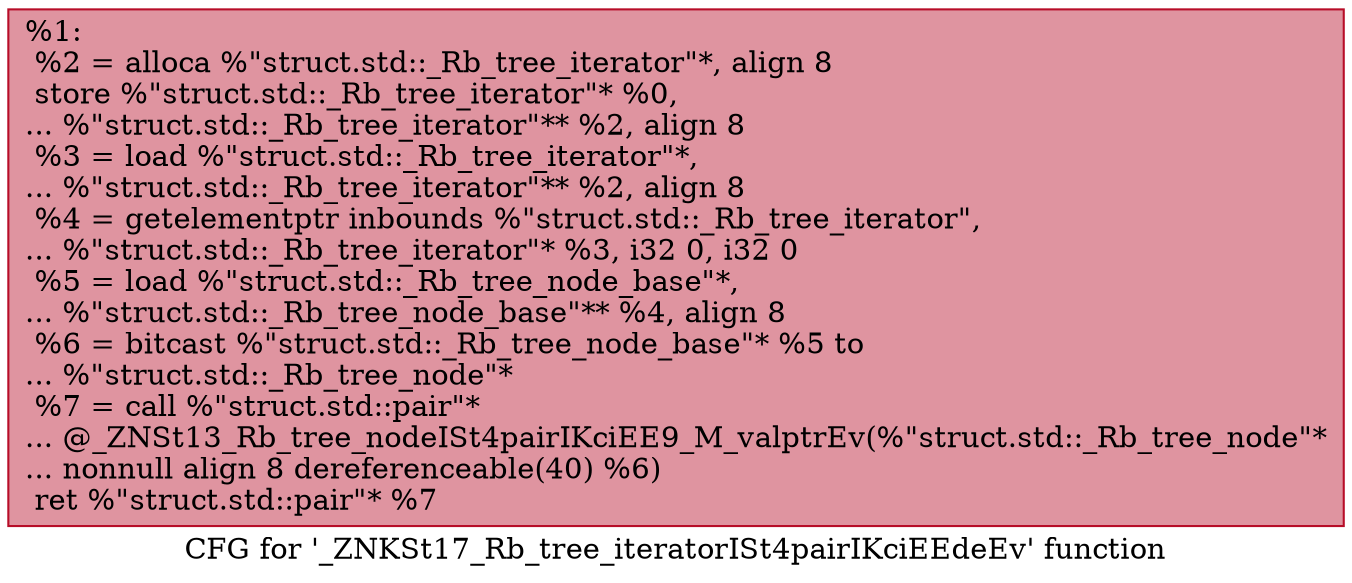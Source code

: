 digraph "CFG for '_ZNKSt17_Rb_tree_iteratorISt4pairIKciEEdeEv' function" {
	label="CFG for '_ZNKSt17_Rb_tree_iteratorISt4pairIKciEEdeEv' function";

	Node0x557bfd508150 [shape=record,color="#b70d28ff", style=filled, fillcolor="#b70d2870",label="{%1:\l  %2 = alloca %\"struct.std::_Rb_tree_iterator\"*, align 8\l  store %\"struct.std::_Rb_tree_iterator\"* %0,\l... %\"struct.std::_Rb_tree_iterator\"** %2, align 8\l  %3 = load %\"struct.std::_Rb_tree_iterator\"*,\l... %\"struct.std::_Rb_tree_iterator\"** %2, align 8\l  %4 = getelementptr inbounds %\"struct.std::_Rb_tree_iterator\",\l... %\"struct.std::_Rb_tree_iterator\"* %3, i32 0, i32 0\l  %5 = load %\"struct.std::_Rb_tree_node_base\"*,\l... %\"struct.std::_Rb_tree_node_base\"** %4, align 8\l  %6 = bitcast %\"struct.std::_Rb_tree_node_base\"* %5 to\l... %\"struct.std::_Rb_tree_node\"*\l  %7 = call %\"struct.std::pair\"*\l... @_ZNSt13_Rb_tree_nodeISt4pairIKciEE9_M_valptrEv(%\"struct.std::_Rb_tree_node\"*\l... nonnull align 8 dereferenceable(40) %6)\l  ret %\"struct.std::pair\"* %7\l}"];
}
